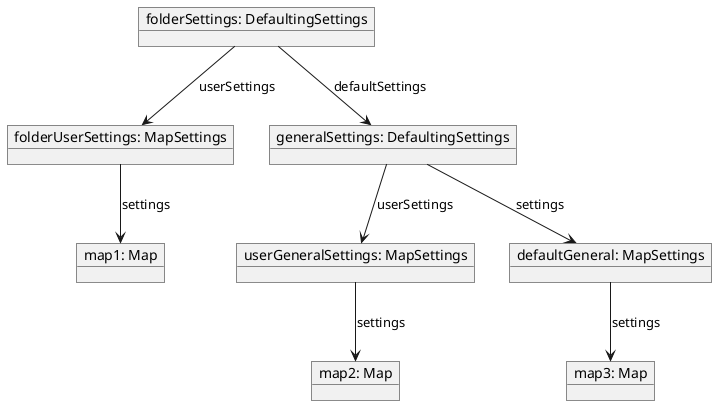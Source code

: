 @startuml

object "folderSettings: DefaultingSettings" as folderSettings
object "folderUserSettings: MapSettings" as folderUser
object "map1: Map" as map1
object "generalSettings: DefaultingSettings" as generalSettings
object "userGeneralSettings: MapSettings" as userGeneralSettings
object "map2: Map" as map2
object "defaultGeneral: MapSettings" as generalDefaultSettings
object "map3: Map" as map3
folderSettings -down-> folderUser: userSettings
folderUser -down-> map1: settings
folderSettings -down-> generalSettings: defaultSettings
generalSettings -down-> userGeneralSettings: userSettings
userGeneralSettings -down-> map2: settings
generalSettings -down-> generalDefaultSettings : settings
generalDefaultSettings -down-> map3: settings
@enduml
